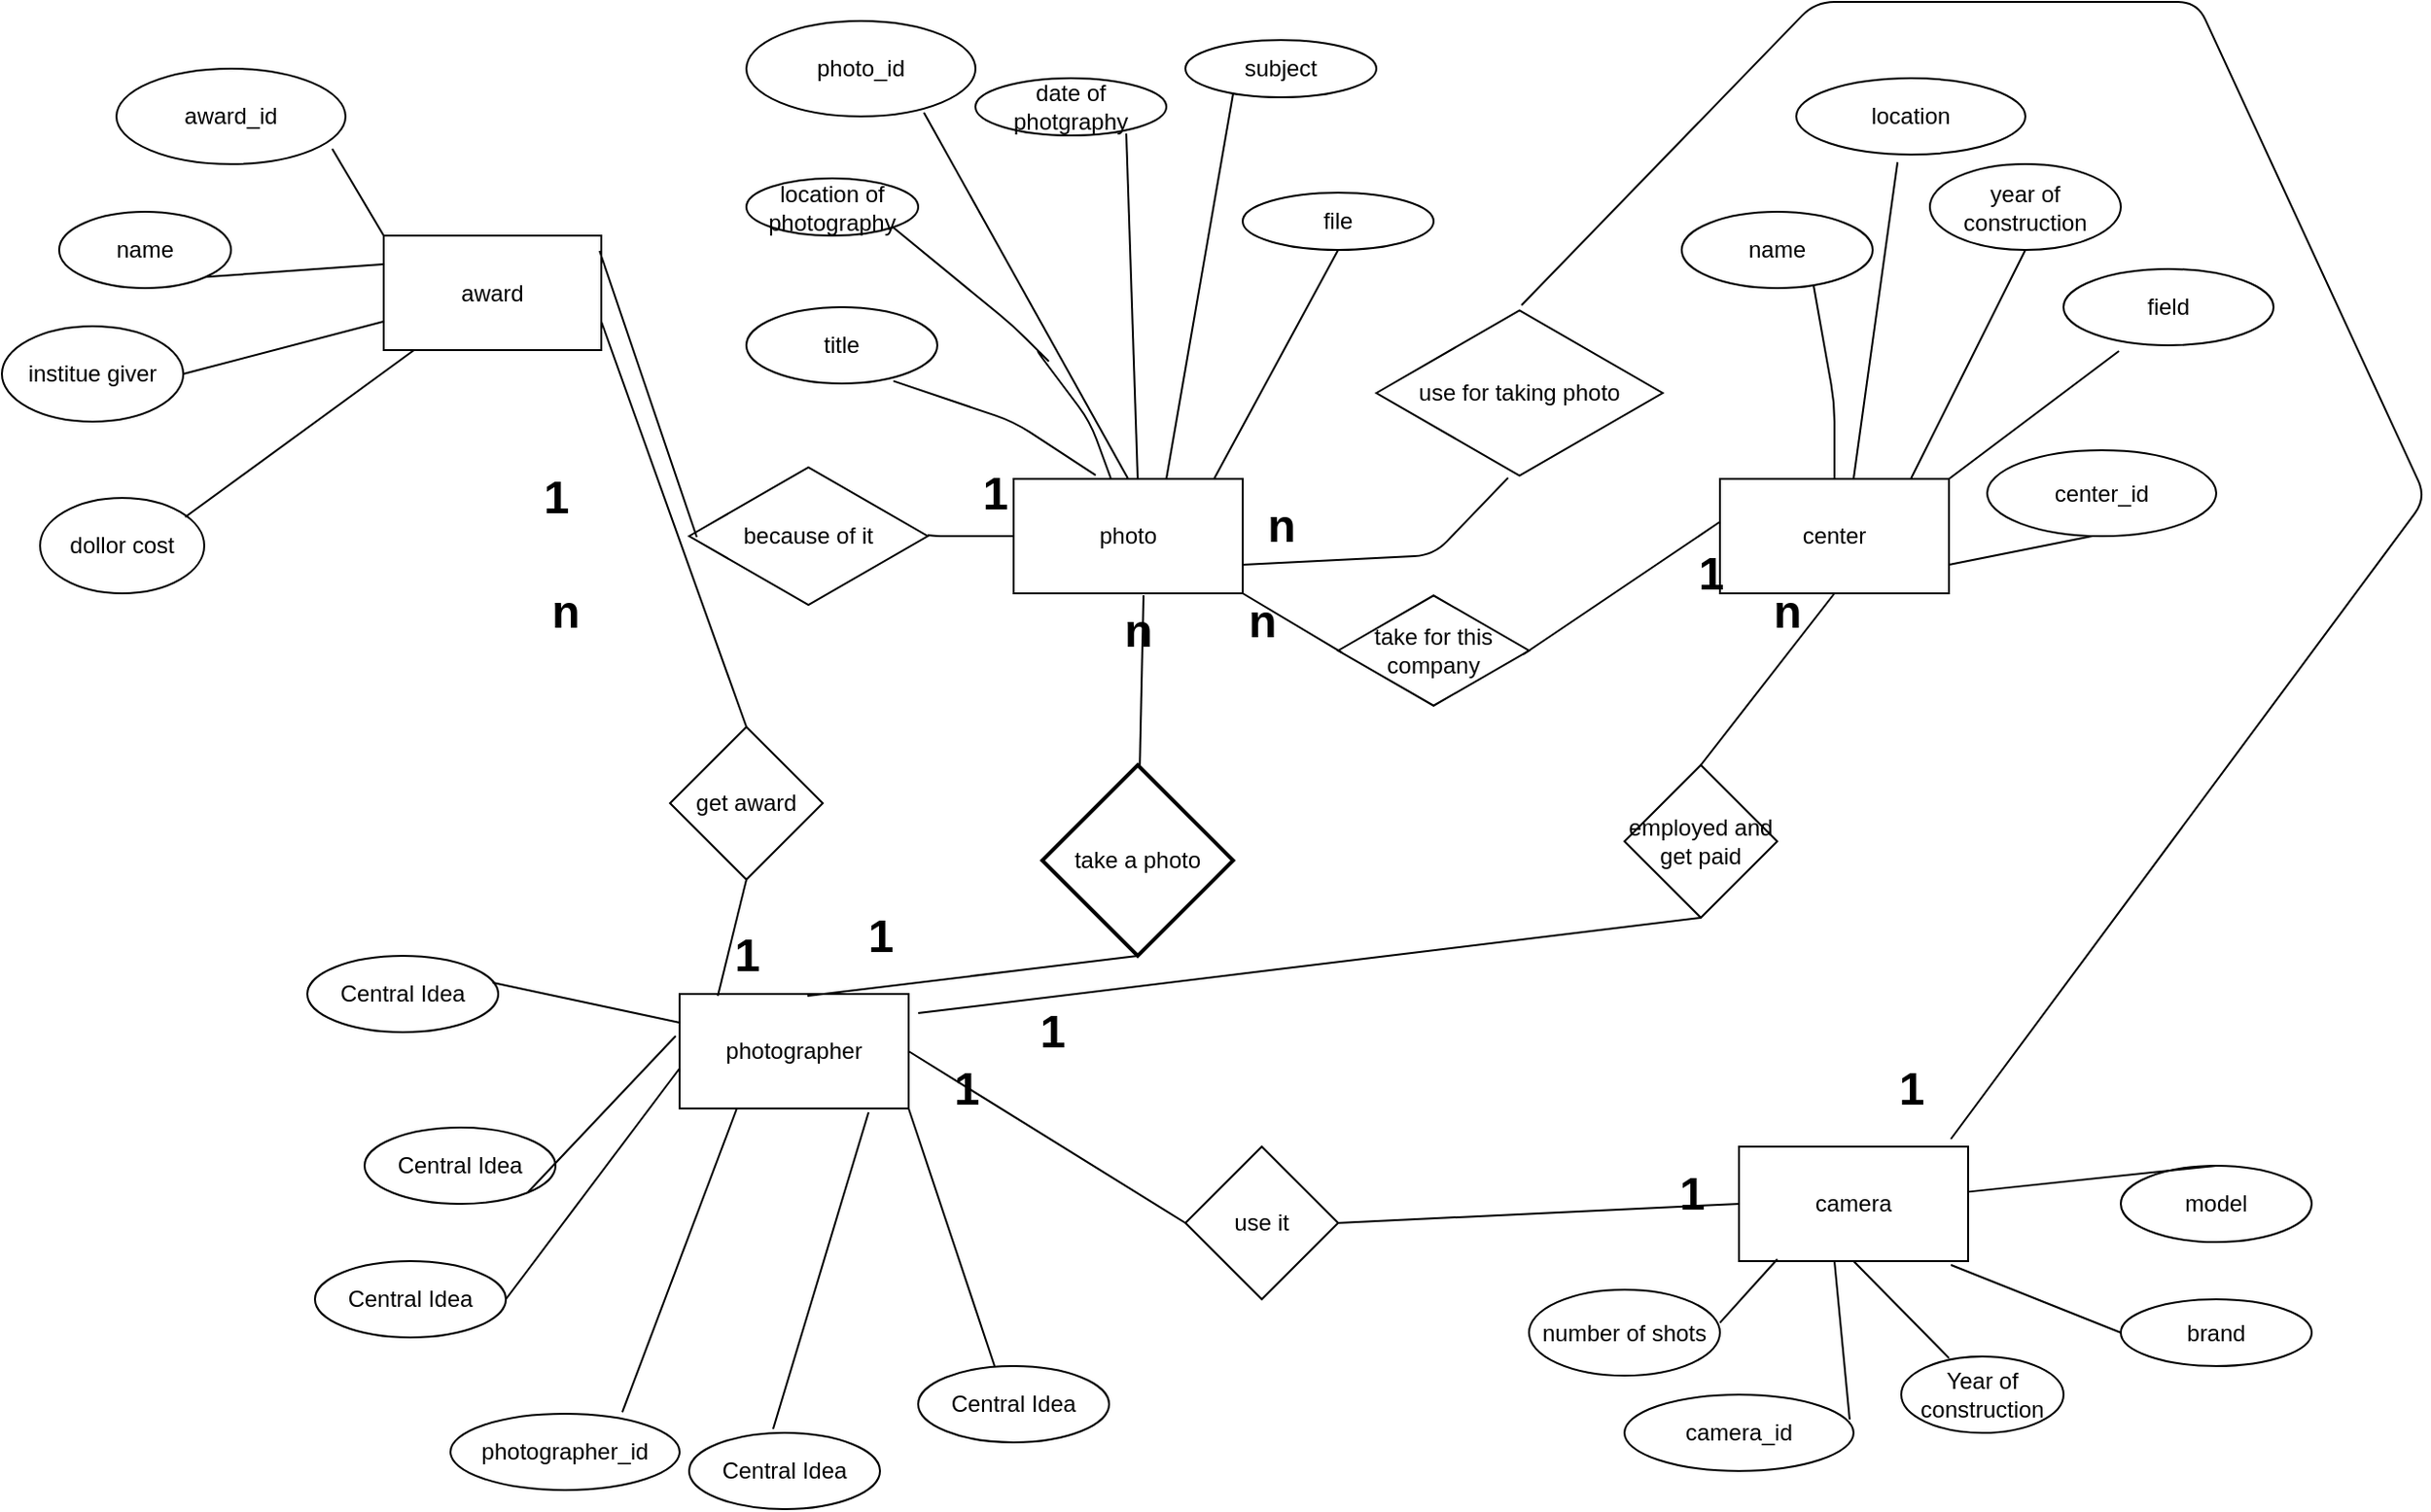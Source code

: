 <mxfile version="13.10.4" type="github">
  <diagram id="prtHgNgQTEPvFCAcTncT" name="Page-1">
    <mxGraphModel dx="1796" dy="1829" grid="1" gridSize="10" guides="1" tooltips="1" connect="1" arrows="1" fold="1" page="1" pageScale="1" pageWidth="827" pageHeight="1169" math="0" shadow="0">
      <root>
        <mxCell id="0" />
        <mxCell id="1" parent="0" />
        <UserObject label="center" treeRoot="1" id="LhutcsCB3fD8boP9DrE9-7">
          <mxCell style="whiteSpace=wrap;html=1;align=center;treeFolding=1;treeMoving=1;newEdgeStyle={&quot;edgeStyle&quot;:&quot;elbowEdgeStyle&quot;,&quot;startArrow&quot;:&quot;none&quot;,&quot;endArrow&quot;:&quot;none&quot;};" parent="1" vertex="1">
            <mxGeometry x="1030" y="120" width="120" height="60" as="geometry" />
          </mxCell>
        </UserObject>
        <UserObject label="camera" treeRoot="1" id="LhutcsCB3fD8boP9DrE9-8">
          <mxCell style="whiteSpace=wrap;html=1;align=center;treeFolding=1;treeMoving=1;newEdgeStyle={&quot;edgeStyle&quot;:&quot;elbowEdgeStyle&quot;,&quot;startArrow&quot;:&quot;none&quot;,&quot;endArrow&quot;:&quot;none&quot;};" parent="1" vertex="1">
            <mxGeometry x="1040" y="470" width="120" height="60" as="geometry" />
          </mxCell>
        </UserObject>
        <UserObject label="photographer" treeRoot="1" id="LhutcsCB3fD8boP9DrE9-9">
          <mxCell style="whiteSpace=wrap;html=1;align=center;treeFolding=1;treeMoving=1;newEdgeStyle={&quot;edgeStyle&quot;:&quot;elbowEdgeStyle&quot;,&quot;startArrow&quot;:&quot;none&quot;,&quot;endArrow&quot;:&quot;none&quot;};" parent="1" vertex="1">
            <mxGeometry x="485" y="390" width="120" height="60" as="geometry" />
          </mxCell>
        </UserObject>
        <UserObject label="photo" treeRoot="1" id="LhutcsCB3fD8boP9DrE9-10">
          <mxCell style="whiteSpace=wrap;html=1;align=center;treeFolding=1;treeMoving=1;newEdgeStyle={&quot;edgeStyle&quot;:&quot;elbowEdgeStyle&quot;,&quot;startArrow&quot;:&quot;none&quot;,&quot;endArrow&quot;:&quot;none&quot;};" parent="1" vertex="1">
            <mxGeometry x="660" y="120" width="120" height="60" as="geometry" />
          </mxCell>
        </UserObject>
        <UserObject label="award" treeRoot="1" id="LhutcsCB3fD8boP9DrE9-11">
          <mxCell style="whiteSpace=wrap;html=1;align=center;treeFolding=1;treeMoving=1;newEdgeStyle={&quot;edgeStyle&quot;:&quot;elbowEdgeStyle&quot;,&quot;startArrow&quot;:&quot;none&quot;,&quot;endArrow&quot;:&quot;none&quot;};" parent="1" vertex="1">
            <mxGeometry x="330" y="-7.5" width="114" height="60" as="geometry" />
          </mxCell>
        </UserObject>
        <mxCell id="LhutcsCB3fD8boP9DrE9-12" value="Central Idea" style="ellipse;whiteSpace=wrap;html=1;align=center;newEdgeStyle={&quot;edgeStyle&quot;:&quot;entityRelationEdgeStyle&quot;,&quot;startArrow&quot;:&quot;none&quot;,&quot;endArrow&quot;:&quot;none&quot;,&quot;segment&quot;:10,&quot;curved&quot;:1};treeFolding=1;treeMoving=1;" parent="1" vertex="1">
          <mxGeometry x="320" y="460" width="100" height="40" as="geometry" />
        </mxCell>
        <mxCell id="LhutcsCB3fD8boP9DrE9-13" value="Central Idea" style="ellipse;whiteSpace=wrap;html=1;align=center;newEdgeStyle={&quot;edgeStyle&quot;:&quot;entityRelationEdgeStyle&quot;,&quot;startArrow&quot;:&quot;none&quot;,&quot;endArrow&quot;:&quot;none&quot;,&quot;segment&quot;:10,&quot;curved&quot;:1};treeFolding=1;treeMoving=1;" parent="1" vertex="1">
          <mxGeometry x="610" y="585" width="100" height="40" as="geometry" />
        </mxCell>
        <mxCell id="LhutcsCB3fD8boP9DrE9-14" value="Central Idea" style="ellipse;whiteSpace=wrap;html=1;align=center;newEdgeStyle={&quot;edgeStyle&quot;:&quot;entityRelationEdgeStyle&quot;,&quot;startArrow&quot;:&quot;none&quot;,&quot;endArrow&quot;:&quot;none&quot;,&quot;segment&quot;:10,&quot;curved&quot;:1};treeFolding=1;treeMoving=1;" parent="1" vertex="1">
          <mxGeometry x="490" y="620" width="100" height="40" as="geometry" />
        </mxCell>
        <mxCell id="LhutcsCB3fD8boP9DrE9-15" value="Central Idea" style="ellipse;whiteSpace=wrap;html=1;align=center;newEdgeStyle={&quot;edgeStyle&quot;:&quot;entityRelationEdgeStyle&quot;,&quot;startArrow&quot;:&quot;none&quot;,&quot;endArrow&quot;:&quot;none&quot;,&quot;segment&quot;:10,&quot;curved&quot;:1};treeFolding=1;treeMoving=1;" parent="1" vertex="1">
          <mxGeometry x="290" y="370" width="100" height="40" as="geometry" />
        </mxCell>
        <mxCell id="LhutcsCB3fD8boP9DrE9-16" value="Central Idea" style="ellipse;whiteSpace=wrap;html=1;align=center;newEdgeStyle={&quot;edgeStyle&quot;:&quot;entityRelationEdgeStyle&quot;,&quot;startArrow&quot;:&quot;none&quot;,&quot;endArrow&quot;:&quot;none&quot;,&quot;segment&quot;:10,&quot;curved&quot;:1};treeFolding=1;treeMoving=1;" parent="1" vertex="1">
          <mxGeometry x="294" y="530" width="100" height="40" as="geometry" />
        </mxCell>
        <mxCell id="LhutcsCB3fD8boP9DrE9-18" value="take a photo" style="strokeWidth=2;html=1;shape=mxgraph.flowchart.decision;whiteSpace=wrap;" parent="1" vertex="1">
          <mxGeometry x="675" y="270" width="100" height="100" as="geometry" />
        </mxCell>
        <mxCell id="LhutcsCB3fD8boP9DrE9-19" value="" style="endArrow=none;html=1;exitX=0.558;exitY=0.017;exitDx=0;exitDy=0;exitPerimeter=0;entryX=0.5;entryY=1;entryDx=0;entryDy=0;entryPerimeter=0;" parent="1" source="LhutcsCB3fD8boP9DrE9-9" target="LhutcsCB3fD8boP9DrE9-18" edge="1">
          <mxGeometry width="50" height="50" relative="1" as="geometry">
            <mxPoint x="660" y="380" as="sourcePoint" />
            <mxPoint x="640" y="330" as="targetPoint" />
          </mxGeometry>
        </mxCell>
        <mxCell id="LhutcsCB3fD8boP9DrE9-20" value="" style="endArrow=none;html=1;entryX=0.567;entryY=1.017;entryDx=0;entryDy=0;entryPerimeter=0;" parent="1" source="LhutcsCB3fD8boP9DrE9-18" target="LhutcsCB3fD8boP9DrE9-10" edge="1">
          <mxGeometry width="50" height="50" relative="1" as="geometry">
            <mxPoint x="650" y="340" as="sourcePoint" />
            <mxPoint x="700" y="290" as="targetPoint" />
          </mxGeometry>
        </mxCell>
        <mxCell id="LhutcsCB3fD8boP9DrE9-21" value="n" style="text;strokeColor=none;fillColor=none;html=1;fontSize=24;fontStyle=1;verticalAlign=middle;align=center;" parent="1" vertex="1">
          <mxGeometry x="700" y="190" width="50" height="20" as="geometry" />
        </mxCell>
        <mxCell id="LhutcsCB3fD8boP9DrE9-22" value="1" style="text;strokeColor=none;fillColor=none;html=1;fontSize=24;fontStyle=1;verticalAlign=middle;align=center;" parent="1" vertex="1">
          <mxGeometry x="640" y="400" width="80" height="20" as="geometry" />
        </mxCell>
        <mxCell id="LhutcsCB3fD8boP9DrE9-23" value="use it" style="rhombus;whiteSpace=wrap;html=1;" parent="1" vertex="1">
          <mxGeometry x="750" y="470" width="80" height="80" as="geometry" />
        </mxCell>
        <mxCell id="LhutcsCB3fD8boP9DrE9-24" value="get award" style="rhombus;whiteSpace=wrap;html=1;" parent="1" vertex="1">
          <mxGeometry x="480" y="250" width="80" height="80" as="geometry" />
        </mxCell>
        <mxCell id="LhutcsCB3fD8boP9DrE9-25" value="employed and get paid" style="rhombus;whiteSpace=wrap;html=1;" parent="1" vertex="1">
          <mxGeometry x="980" y="270" width="80" height="80" as="geometry" />
        </mxCell>
        <mxCell id="LhutcsCB3fD8boP9DrE9-27" value="" style="endArrow=none;html=1;entryX=0;entryY=0.5;entryDx=0;entryDy=0;exitX=1;exitY=0.5;exitDx=0;exitDy=0;" parent="1" source="LhutcsCB3fD8boP9DrE9-23" target="LhutcsCB3fD8boP9DrE9-8" edge="1">
          <mxGeometry width="50" height="50" relative="1" as="geometry">
            <mxPoint x="650" y="430" as="sourcePoint" />
            <mxPoint x="700" y="380" as="targetPoint" />
            <Array as="points" />
          </mxGeometry>
        </mxCell>
        <mxCell id="LhutcsCB3fD8boP9DrE9-28" value="" style="endArrow=none;html=1;exitX=1;exitY=0.5;exitDx=0;exitDy=0;entryX=0;entryY=0.5;entryDx=0;entryDy=0;" parent="1" source="LhutcsCB3fD8boP9DrE9-9" target="LhutcsCB3fD8boP9DrE9-23" edge="1">
          <mxGeometry width="50" height="50" relative="1" as="geometry">
            <mxPoint x="650" y="430" as="sourcePoint" />
            <mxPoint x="700" y="380" as="targetPoint" />
          </mxGeometry>
        </mxCell>
        <mxCell id="LhutcsCB3fD8boP9DrE9-29" value="1" style="text;strokeColor=none;fillColor=none;html=1;fontSize=24;fontStyle=1;verticalAlign=middle;align=center;" parent="1" vertex="1">
          <mxGeometry x="1000" y="480" width="30" height="30" as="geometry" />
        </mxCell>
        <mxCell id="LhutcsCB3fD8boP9DrE9-30" value="1" style="text;strokeColor=none;fillColor=none;html=1;fontSize=24;fontStyle=1;verticalAlign=middle;align=center;" parent="1" vertex="1">
          <mxGeometry x="550" y="340" width="80" height="40" as="geometry" />
        </mxCell>
        <mxCell id="LhutcsCB3fD8boP9DrE9-31" value="" style="endArrow=none;html=1;entryX=0.5;entryY=1;entryDx=0;entryDy=0;" parent="1" target="LhutcsCB3fD8boP9DrE9-25" edge="1">
          <mxGeometry width="50" height="50" relative="1" as="geometry">
            <mxPoint x="610" y="400" as="sourcePoint" />
            <mxPoint x="840" y="350" as="targetPoint" />
          </mxGeometry>
        </mxCell>
        <mxCell id="LhutcsCB3fD8boP9DrE9-32" value="" style="endArrow=none;html=1;entryX=0.5;entryY=1;entryDx=0;entryDy=0;exitX=0.5;exitY=0;exitDx=0;exitDy=0;" parent="1" source="LhutcsCB3fD8boP9DrE9-25" target="LhutcsCB3fD8boP9DrE9-7" edge="1">
          <mxGeometry width="50" height="50" relative="1" as="geometry">
            <mxPoint x="650" y="400" as="sourcePoint" />
            <mxPoint x="700" y="350" as="targetPoint" />
            <Array as="points" />
          </mxGeometry>
        </mxCell>
        <mxCell id="LhutcsCB3fD8boP9DrE9-35" value="n" style="text;strokeColor=none;fillColor=none;html=1;fontSize=24;fontStyle=1;verticalAlign=middle;align=center;" parent="1" vertex="1">
          <mxGeometry x="1030" y="180" width="70" height="20" as="geometry" />
        </mxCell>
        <mxCell id="LhutcsCB3fD8boP9DrE9-36" value="1" style="text;strokeColor=none;fillColor=none;html=1;fontSize=24;fontStyle=1;verticalAlign=middle;align=center;" parent="1" vertex="1">
          <mxGeometry x="600" y="430" width="70" height="20" as="geometry" />
        </mxCell>
        <mxCell id="LhutcsCB3fD8boP9DrE9-39" value="" style="endArrow=none;html=1;exitX=0.5;exitY=0;exitDx=0;exitDy=0;entryX=1;entryY=0.75;entryDx=0;entryDy=0;" parent="1" source="LhutcsCB3fD8boP9DrE9-24" target="LhutcsCB3fD8boP9DrE9-11" edge="1">
          <mxGeometry width="50" height="50" relative="1" as="geometry">
            <mxPoint x="650" y="370" as="sourcePoint" />
            <mxPoint x="700" y="320" as="targetPoint" />
            <Array as="points" />
          </mxGeometry>
        </mxCell>
        <mxCell id="LhutcsCB3fD8boP9DrE9-40" value="" style="endArrow=none;html=1;exitX=0.167;exitY=0.017;exitDx=0;exitDy=0;exitPerimeter=0;entryX=0.5;entryY=1;entryDx=0;entryDy=0;" parent="1" source="LhutcsCB3fD8boP9DrE9-9" target="LhutcsCB3fD8boP9DrE9-24" edge="1">
          <mxGeometry width="50" height="50" relative="1" as="geometry">
            <mxPoint x="650" y="370" as="sourcePoint" />
            <mxPoint x="700" y="320" as="targetPoint" />
          </mxGeometry>
        </mxCell>
        <mxCell id="LhutcsCB3fD8boP9DrE9-41" value="n" style="text;strokeColor=none;fillColor=none;html=1;fontSize=24;fontStyle=1;verticalAlign=middle;align=center;" parent="1" vertex="1">
          <mxGeometry x="390" y="170" width="70" height="40" as="geometry" />
        </mxCell>
        <mxCell id="LhutcsCB3fD8boP9DrE9-42" value="1" style="text;strokeColor=none;fillColor=none;html=1;fontSize=24;fontStyle=1;verticalAlign=middle;align=center;" parent="1" vertex="1">
          <mxGeometry x="500" y="350" width="40" height="40" as="geometry" />
        </mxCell>
        <mxCell id="LhutcsCB3fD8boP9DrE9-43" value="" style="endArrow=none;html=1;exitX=0;exitY=0.5;exitDx=0;exitDy=0;entryX=1;entryY=0.493;entryDx=0;entryDy=0;entryPerimeter=0;" parent="1" source="LhutcsCB3fD8boP9DrE9-10" target="LhutcsCB3fD8boP9DrE9-44" edge="1">
          <mxGeometry width="50" height="50" relative="1" as="geometry">
            <mxPoint x="650" y="370" as="sourcePoint" />
            <mxPoint x="700" y="320" as="targetPoint" />
            <Array as="points">
              <mxPoint x="620" y="150" />
            </Array>
          </mxGeometry>
        </mxCell>
        <mxCell id="LhutcsCB3fD8boP9DrE9-44" value="because of it" style="html=1;whiteSpace=wrap;aspect=fixed;shape=isoRectangle;" parent="1" vertex="1">
          <mxGeometry x="490" y="112.5" width="125" height="75" as="geometry" />
        </mxCell>
        <mxCell id="LhutcsCB3fD8boP9DrE9-47" value="" style="endArrow=none;html=1;entryX=0.032;entryY=0.507;entryDx=0;entryDy=0;entryPerimeter=0;exitX=0.992;exitY=0.133;exitDx=0;exitDy=0;exitPerimeter=0;" parent="1" source="LhutcsCB3fD8boP9DrE9-11" target="LhutcsCB3fD8boP9DrE9-44" edge="1">
          <mxGeometry width="50" height="50" relative="1" as="geometry">
            <mxPoint x="410" y="143" as="sourcePoint" />
            <mxPoint x="480" y="117.5" as="targetPoint" />
          </mxGeometry>
        </mxCell>
        <mxCell id="LhutcsCB3fD8boP9DrE9-48" value="1" style="text;strokeColor=none;fillColor=none;html=1;fontSize=24;fontStyle=1;verticalAlign=middle;align=center;" parent="1" vertex="1">
          <mxGeometry x="630" y="112.5" width="40" height="30" as="geometry" />
        </mxCell>
        <mxCell id="LhutcsCB3fD8boP9DrE9-49" value="1" style="text;strokeColor=none;fillColor=none;html=1;fontSize=24;fontStyle=1;verticalAlign=middle;align=center;" parent="1" vertex="1">
          <mxGeometry x="380" y="120" width="80" height="20" as="geometry" />
        </mxCell>
        <mxCell id="LhutcsCB3fD8boP9DrE9-50" value="" style="endArrow=none;html=1;entryX=0.46;entryY=0.994;entryDx=0;entryDy=0;entryPerimeter=0;exitX=1;exitY=0.75;exitDx=0;exitDy=0;" parent="1" source="LhutcsCB3fD8boP9DrE9-10" target="LhutcsCB3fD8boP9DrE9-54" edge="1">
          <mxGeometry width="50" height="50" relative="1" as="geometry">
            <mxPoint x="900" y="158" as="sourcePoint" />
            <mxPoint x="780" y="158" as="targetPoint" />
            <Array as="points">
              <mxPoint x="880" y="160" />
            </Array>
          </mxGeometry>
        </mxCell>
        <mxCell id="LhutcsCB3fD8boP9DrE9-51" value="" style="endArrow=none;html=1;entryX=0.507;entryY=-0.011;entryDx=0;entryDy=0;entryPerimeter=0;" parent="1" target="LhutcsCB3fD8boP9DrE9-54" edge="1">
          <mxGeometry width="50" height="50" relative="1" as="geometry">
            <mxPoint x="1151" y="466" as="sourcePoint" />
            <mxPoint x="1200" y="360" as="targetPoint" />
            <Array as="points">
              <mxPoint x="1400" y="130" />
              <mxPoint x="1280" y="-130" />
              <mxPoint x="1080" y="-130" />
            </Array>
          </mxGeometry>
        </mxCell>
        <mxCell id="LhutcsCB3fD8boP9DrE9-54" value="use for taking photo" style="html=1;whiteSpace=wrap;aspect=fixed;shape=isoRectangle;" parent="1" vertex="1">
          <mxGeometry x="850" y="30" width="150" height="90" as="geometry" />
        </mxCell>
        <mxCell id="LhutcsCB3fD8boP9DrE9-55" value="1" style="text;strokeColor=none;fillColor=none;html=1;fontSize=24;fontStyle=1;verticalAlign=middle;align=center;" parent="1" vertex="1">
          <mxGeometry x="1100" y="430" width="60" height="20" as="geometry" />
        </mxCell>
        <mxCell id="LhutcsCB3fD8boP9DrE9-56" value="n" style="text;strokeColor=none;fillColor=none;html=1;fontSize=24;fontStyle=1;verticalAlign=middle;align=center;" parent="1" vertex="1">
          <mxGeometry x="770" y="130" width="60" height="30" as="geometry" />
        </mxCell>
        <mxCell id="LhutcsCB3fD8boP9DrE9-57" value="take for this company" style="html=1;whiteSpace=wrap;aspect=fixed;shape=isoRectangle;" parent="1" vertex="1">
          <mxGeometry x="830" y="180" width="100" height="60" as="geometry" />
        </mxCell>
        <mxCell id="LhutcsCB3fD8boP9DrE9-58" value="" style="endArrow=none;html=1;entryX=0.02;entryY=0.517;entryDx=0;entryDy=0;entryPerimeter=0;exitX=1;exitY=1;exitDx=0;exitDy=0;" parent="1" source="LhutcsCB3fD8boP9DrE9-10" target="LhutcsCB3fD8boP9DrE9-57" edge="1">
          <mxGeometry width="50" height="50" relative="1" as="geometry">
            <mxPoint x="650" y="350" as="sourcePoint" />
            <mxPoint x="700" y="300" as="targetPoint" />
            <Array as="points" />
          </mxGeometry>
        </mxCell>
        <mxCell id="LhutcsCB3fD8boP9DrE9-59" value="" style="endArrow=none;html=1;exitX=0.97;exitY=0.533;exitDx=0;exitDy=0;exitPerimeter=0;" parent="1" source="LhutcsCB3fD8boP9DrE9-57" edge="1">
          <mxGeometry width="50" height="50" relative="1" as="geometry">
            <mxPoint x="980" y="192.5" as="sourcePoint" />
            <mxPoint x="1030" y="142.5" as="targetPoint" />
          </mxGeometry>
        </mxCell>
        <mxCell id="LhutcsCB3fD8boP9DrE9-60" value="n" style="text;strokeColor=none;fillColor=none;html=1;fontSize=24;fontStyle=1;verticalAlign=middle;align=center;" parent="1" vertex="1">
          <mxGeometry x="750" y="180" width="80" height="30" as="geometry" />
        </mxCell>
        <mxCell id="LhutcsCB3fD8boP9DrE9-61" value="1" style="text;strokeColor=none;fillColor=none;html=1;fontSize=24;fontStyle=1;verticalAlign=middle;align=center;" parent="1" vertex="1">
          <mxGeometry x="990" y="150" width="70" height="40" as="geometry" />
        </mxCell>
        <mxCell id="LhutcsCB3fD8boP9DrE9-62" value="" style="endArrow=none;html=1;entryX=1;entryY=1;entryDx=0;entryDy=0;" parent="1" target="LhutcsCB3fD8boP9DrE9-9" edge="1">
          <mxGeometry width="50" height="50" relative="1" as="geometry">
            <mxPoint x="650" y="585" as="sourcePoint" />
            <mxPoint x="700" y="535" as="targetPoint" />
          </mxGeometry>
        </mxCell>
        <mxCell id="LhutcsCB3fD8boP9DrE9-63" value="" style="endArrow=none;html=1;entryX=0.825;entryY=1.033;entryDx=0;entryDy=0;entryPerimeter=0;exitX=0.44;exitY=-0.05;exitDx=0;exitDy=0;exitPerimeter=0;" parent="1" source="LhutcsCB3fD8boP9DrE9-14" target="LhutcsCB3fD8boP9DrE9-9" edge="1">
          <mxGeometry width="50" height="50" relative="1" as="geometry">
            <mxPoint x="520" y="600" as="sourcePoint" />
            <mxPoint x="570" y="550" as="targetPoint" />
          </mxGeometry>
        </mxCell>
        <mxCell id="LhutcsCB3fD8boP9DrE9-64" value="" style="endArrow=none;html=1;exitX=0.97;exitY=0.35;exitDx=0;exitDy=0;exitPerimeter=0;entryX=0;entryY=0.25;entryDx=0;entryDy=0;" parent="1" source="LhutcsCB3fD8boP9DrE9-15" edge="1" target="LhutcsCB3fD8boP9DrE9-9">
          <mxGeometry width="50" height="50" relative="1" as="geometry">
            <mxPoint x="480" y="590" as="sourcePoint" />
            <mxPoint x="530" y="540" as="targetPoint" />
          </mxGeometry>
        </mxCell>
        <mxCell id="LhutcsCB3fD8boP9DrE9-65" value="" style="endArrow=none;html=1;entryX=0;entryY=0.65;entryDx=0;entryDy=0;entryPerimeter=0;exitX=1;exitY=0.5;exitDx=0;exitDy=0;" parent="1" source="LhutcsCB3fD8boP9DrE9-16" target="LhutcsCB3fD8boP9DrE9-9" edge="1">
          <mxGeometry width="50" height="50" relative="1" as="geometry">
            <mxPoint x="414" y="570" as="sourcePoint" />
            <mxPoint x="464" y="520" as="targetPoint" />
          </mxGeometry>
        </mxCell>
        <mxCell id="LhutcsCB3fD8boP9DrE9-66" value="" style="endArrow=none;html=1;entryX=-0.017;entryY=0.367;entryDx=0;entryDy=0;entryPerimeter=0;exitX=1;exitY=1;exitDx=0;exitDy=0;" parent="1" source="LhutcsCB3fD8boP9DrE9-12" target="LhutcsCB3fD8boP9DrE9-9" edge="1">
          <mxGeometry width="50" height="50" relative="1" as="geometry">
            <mxPoint x="410" y="520" as="sourcePoint" />
            <mxPoint x="460" y="470" as="targetPoint" />
          </mxGeometry>
        </mxCell>
        <mxCell id="LhutcsCB3fD8boP9DrE9-73" value="file" style="ellipse;whiteSpace=wrap;html=1;" parent="1" vertex="1">
          <mxGeometry x="780" y="-30" width="100" height="30" as="geometry" />
        </mxCell>
        <mxCell id="LhutcsCB3fD8boP9DrE9-74" value="location of photography" style="ellipse;whiteSpace=wrap;html=1;" parent="1" vertex="1">
          <mxGeometry x="520" y="-37.5" width="90" height="30" as="geometry" />
        </mxCell>
        <mxCell id="LhutcsCB3fD8boP9DrE9-75" value="date of photgraphy" style="ellipse;whiteSpace=wrap;html=1;" parent="1" vertex="1">
          <mxGeometry x="640" y="-90" width="100" height="30" as="geometry" />
        </mxCell>
        <mxCell id="LhutcsCB3fD8boP9DrE9-76" value="model" style="ellipse;whiteSpace=wrap;html=1;" parent="1" vertex="1">
          <mxGeometry x="1240" y="480" width="100" height="40" as="geometry" />
        </mxCell>
        <mxCell id="LhutcsCB3fD8boP9DrE9-77" value="number of shots" style="ellipse;whiteSpace=wrap;html=1;" parent="1" vertex="1">
          <mxGeometry x="930" y="545" width="100" height="45" as="geometry" />
        </mxCell>
        <mxCell id="LhutcsCB3fD8boP9DrE9-78" value="Year of construction" style="ellipse;whiteSpace=wrap;html=1;" parent="1" vertex="1">
          <mxGeometry x="1125" y="580" width="85" height="40" as="geometry" />
        </mxCell>
        <mxCell id="LhutcsCB3fD8boP9DrE9-79" value="brand" style="ellipse;whiteSpace=wrap;html=1;" parent="1" vertex="1">
          <mxGeometry x="1240" y="550" width="100" height="35" as="geometry" />
        </mxCell>
        <mxCell id="LhutcsCB3fD8boP9DrE9-80" value="dollor cost" style="ellipse;whiteSpace=wrap;html=1;" parent="1" vertex="1">
          <mxGeometry x="150" y="130" width="86" height="50" as="geometry" />
        </mxCell>
        <mxCell id="LhutcsCB3fD8boP9DrE9-81" value="institue giver" style="ellipse;whiteSpace=wrap;html=1;" parent="1" vertex="1">
          <mxGeometry x="130" y="40" width="95" height="50" as="geometry" />
        </mxCell>
        <mxCell id="LhutcsCB3fD8boP9DrE9-82" value="name" style="ellipse;whiteSpace=wrap;html=1;" parent="1" vertex="1">
          <mxGeometry x="160" y="-20" width="90" height="40" as="geometry" />
        </mxCell>
        <mxCell id="LhutcsCB3fD8boP9DrE9-83" value="title" style="ellipse;whiteSpace=wrap;html=1;" parent="1" vertex="1">
          <mxGeometry x="520" y="30" width="100" height="40" as="geometry" />
        </mxCell>
        <mxCell id="LhutcsCB3fD8boP9DrE9-84" value="subject" style="ellipse;whiteSpace=wrap;html=1;" parent="1" vertex="1">
          <mxGeometry x="750" y="-110" width="100" height="30" as="geometry" />
        </mxCell>
        <mxCell id="LhutcsCB3fD8boP9DrE9-85" value="field" style="ellipse;whiteSpace=wrap;html=1;" parent="1" vertex="1">
          <mxGeometry x="1210" y="10" width="110" height="40" as="geometry" />
        </mxCell>
        <mxCell id="LhutcsCB3fD8boP9DrE9-86" value="year of construction" style="ellipse;whiteSpace=wrap;html=1;" parent="1" vertex="1">
          <mxGeometry x="1140" y="-45" width="100" height="45" as="geometry" />
        </mxCell>
        <mxCell id="LhutcsCB3fD8boP9DrE9-87" value="name" style="ellipse;whiteSpace=wrap;html=1;" parent="1" vertex="1">
          <mxGeometry x="1010" y="-20" width="100" height="40" as="geometry" />
        </mxCell>
        <mxCell id="LhutcsCB3fD8boP9DrE9-88" value="location" style="ellipse;whiteSpace=wrap;html=1;" parent="1" vertex="1">
          <mxGeometry x="1070" y="-90" width="120" height="40" as="geometry" />
        </mxCell>
        <mxCell id="LhutcsCB3fD8boP9DrE9-89" value="" style="endArrow=none;html=1;entryX=0.25;entryY=0.933;entryDx=0;entryDy=0;entryPerimeter=0;" parent="1" target="LhutcsCB3fD8boP9DrE9-84" edge="1">
          <mxGeometry width="50" height="50" relative="1" as="geometry">
            <mxPoint x="740" y="120" as="sourcePoint" />
            <mxPoint x="790" y="70" as="targetPoint" />
          </mxGeometry>
        </mxCell>
        <mxCell id="LhutcsCB3fD8boP9DrE9-90" value="" style="endArrow=none;html=1;entryX=0.5;entryY=1;entryDx=0;entryDy=0;" parent="1" target="LhutcsCB3fD8boP9DrE9-86" edge="1">
          <mxGeometry width="50" height="50" relative="1" as="geometry">
            <mxPoint x="1130" y="120" as="sourcePoint" />
            <mxPoint x="1180" y="70" as="targetPoint" />
          </mxGeometry>
        </mxCell>
        <mxCell id="LhutcsCB3fD8boP9DrE9-91" value="" style="endArrow=none;html=1;entryX=0.442;entryY=1.1;entryDx=0;entryDy=0;entryPerimeter=0;" parent="1" target="LhutcsCB3fD8boP9DrE9-88" edge="1">
          <mxGeometry width="50" height="50" relative="1" as="geometry">
            <mxPoint x="1100" y="120" as="sourcePoint" />
            <mxPoint x="1150" y="70" as="targetPoint" />
          </mxGeometry>
        </mxCell>
        <mxCell id="LhutcsCB3fD8boP9DrE9-92" value="" style="endArrow=none;html=1;entryX=0.264;entryY=1.075;entryDx=0;entryDy=0;entryPerimeter=0;" parent="1" target="LhutcsCB3fD8boP9DrE9-85" edge="1">
          <mxGeometry width="50" height="50" relative="1" as="geometry">
            <mxPoint x="1150" y="120" as="sourcePoint" />
            <mxPoint x="1200" y="70" as="targetPoint" />
          </mxGeometry>
        </mxCell>
        <mxCell id="LhutcsCB3fD8boP9DrE9-93" value="" style="endArrow=none;html=1;entryX=0.69;entryY=0.96;entryDx=0;entryDy=0;entryPerimeter=0;exitX=0.5;exitY=0;exitDx=0;exitDy=0;" parent="1" source="LhutcsCB3fD8boP9DrE9-7" target="LhutcsCB3fD8boP9DrE9-87" edge="1">
          <mxGeometry width="50" height="50" relative="1" as="geometry">
            <mxPoint x="910" y="30" as="sourcePoint" />
            <mxPoint x="960" y="-20" as="targetPoint" />
            <Array as="points">
              <mxPoint x="1090" y="80" />
            </Array>
          </mxGeometry>
        </mxCell>
        <mxCell id="LhutcsCB3fD8boP9DrE9-94" value="" style="endArrow=none;html=1;entryX=0.5;entryY=1;entryDx=0;entryDy=0;" parent="1" target="LhutcsCB3fD8boP9DrE9-73" edge="1">
          <mxGeometry width="50" height="50" relative="1" as="geometry">
            <mxPoint x="765" y="120" as="sourcePoint" />
            <mxPoint x="815" y="70" as="targetPoint" />
          </mxGeometry>
        </mxCell>
        <mxCell id="LhutcsCB3fD8boP9DrE9-95" value="" style="endArrow=none;html=1;entryX=0.79;entryY=0.967;entryDx=0;entryDy=0;entryPerimeter=0;" parent="1" target="LhutcsCB3fD8boP9DrE9-75" edge="1">
          <mxGeometry width="50" height="50" relative="1" as="geometry">
            <mxPoint x="725" y="120" as="sourcePoint" />
            <mxPoint x="775" y="70" as="targetPoint" />
          </mxGeometry>
        </mxCell>
        <mxCell id="LhutcsCB3fD8boP9DrE9-96" value="" style="endArrow=none;html=1;exitX=0.425;exitY=0;exitDx=0;exitDy=0;exitPerimeter=0;entryX=1;entryY=1;entryDx=0;entryDy=0;" parent="1" source="LhutcsCB3fD8boP9DrE9-10" target="LhutcsCB3fD8boP9DrE9-74" edge="1">
          <mxGeometry width="50" height="50" relative="1" as="geometry">
            <mxPoint x="690" y="60" as="sourcePoint" />
            <mxPoint x="740" y="10" as="targetPoint" />
            <Array as="points">
              <mxPoint x="700" y="90" />
              <mxPoint x="670" y="50" />
              <mxPoint x="680" y="60" />
              <mxPoint x="660" y="40" />
            </Array>
          </mxGeometry>
        </mxCell>
        <mxCell id="LhutcsCB3fD8boP9DrE9-97" value="" style="endArrow=none;html=1;exitX=0.358;exitY=-0.033;exitDx=0;exitDy=0;exitPerimeter=0;entryX=0.77;entryY=0.967;entryDx=0;entryDy=0;entryPerimeter=0;" parent="1" source="LhutcsCB3fD8boP9DrE9-10" target="LhutcsCB3fD8boP9DrE9-83" edge="1">
          <mxGeometry width="50" height="50" relative="1" as="geometry">
            <mxPoint x="740" y="80" as="sourcePoint" />
            <mxPoint x="790" y="30" as="targetPoint" />
            <Array as="points">
              <mxPoint x="660" y="90" />
            </Array>
          </mxGeometry>
        </mxCell>
        <mxCell id="LhutcsCB3fD8boP9DrE9-98" value="" style="endArrow=none;html=1;exitX=0.294;exitY=0.02;exitDx=0;exitDy=0;exitPerimeter=0;entryX=0.5;entryY=1;entryDx=0;entryDy=0;" parent="1" source="LhutcsCB3fD8boP9DrE9-78" target="LhutcsCB3fD8boP9DrE9-8" edge="1">
          <mxGeometry width="50" height="50" relative="1" as="geometry">
            <mxPoint x="1050" y="590" as="sourcePoint" />
            <mxPoint x="1100" y="540" as="targetPoint" />
          </mxGeometry>
        </mxCell>
        <mxCell id="LhutcsCB3fD8boP9DrE9-99" value="" style="endArrow=none;html=1;exitX=0;exitY=0.5;exitDx=0;exitDy=0;entryX=0.925;entryY=1.033;entryDx=0;entryDy=0;entryPerimeter=0;" parent="1" source="LhutcsCB3fD8boP9DrE9-79" target="LhutcsCB3fD8boP9DrE9-8" edge="1">
          <mxGeometry width="50" height="50" relative="1" as="geometry">
            <mxPoint x="1100" y="590" as="sourcePoint" />
            <mxPoint x="1150" y="540" as="targetPoint" />
          </mxGeometry>
        </mxCell>
        <mxCell id="LhutcsCB3fD8boP9DrE9-100" value="" style="endArrow=none;html=1;exitX=0.5;exitY=0;exitDx=0;exitDy=0;" parent="1" source="LhutcsCB3fD8boP9DrE9-76" target="LhutcsCB3fD8boP9DrE9-8" edge="1">
          <mxGeometry width="50" height="50" relative="1" as="geometry">
            <mxPoint x="1075" y="595" as="sourcePoint" />
            <mxPoint x="1125" y="545" as="targetPoint" />
          </mxGeometry>
        </mxCell>
        <mxCell id="LhutcsCB3fD8boP9DrE9-101" value="" style="endArrow=none;html=1;exitX=1;exitY=0.385;exitDx=0;exitDy=0;exitPerimeter=0;entryX=0.167;entryY=0.983;entryDx=0;entryDy=0;entryPerimeter=0;" parent="1" source="LhutcsCB3fD8boP9DrE9-77" target="LhutcsCB3fD8boP9DrE9-8" edge="1">
          <mxGeometry width="50" height="50" relative="1" as="geometry">
            <mxPoint x="1010" y="585" as="sourcePoint" />
            <mxPoint x="1060" y="535" as="targetPoint" />
          </mxGeometry>
        </mxCell>
        <mxCell id="LhutcsCB3fD8boP9DrE9-102" value="" style="endArrow=none;html=1;exitX=1;exitY=1;exitDx=0;exitDy=0;entryX=0;entryY=0.25;entryDx=0;entryDy=0;" parent="1" source="LhutcsCB3fD8boP9DrE9-82" target="LhutcsCB3fD8boP9DrE9-11" edge="1">
          <mxGeometry width="50" height="50" relative="1" as="geometry">
            <mxPoint x="244" y="195" as="sourcePoint" />
            <mxPoint x="294" y="145" as="targetPoint" />
          </mxGeometry>
        </mxCell>
        <mxCell id="LhutcsCB3fD8boP9DrE9-103" value="" style="endArrow=none;html=1;exitX=1;exitY=0.5;exitDx=0;exitDy=0;" parent="1" target="LhutcsCB3fD8boP9DrE9-11" edge="1" source="LhutcsCB3fD8boP9DrE9-81">
          <mxGeometry width="50" height="50" relative="1" as="geometry">
            <mxPoint x="240" y="210" as="sourcePoint" />
            <mxPoint x="290" y="170" as="targetPoint" />
          </mxGeometry>
        </mxCell>
        <mxCell id="LhutcsCB3fD8boP9DrE9-104" value="" style="endArrow=none;html=1;exitX=0.884;exitY=0.2;exitDx=0;exitDy=0;exitPerimeter=0;" parent="1" source="LhutcsCB3fD8boP9DrE9-80" target="LhutcsCB3fD8boP9DrE9-11" edge="1">
          <mxGeometry width="50" height="50" relative="1" as="geometry">
            <mxPoint x="260" y="270" as="sourcePoint" />
            <mxPoint x="310" y="220" as="targetPoint" />
          </mxGeometry>
        </mxCell>
        <mxCell id="LhutcsCB3fD8boP9DrE9-108" value="photographer_id" style="ellipse;whiteSpace=wrap;html=1;" parent="1" vertex="1">
          <mxGeometry x="365" y="610" width="120" height="40" as="geometry" />
        </mxCell>
        <mxCell id="LhutcsCB3fD8boP9DrE9-109" value="camera_id" style="ellipse;whiteSpace=wrap;html=1;" parent="1" vertex="1">
          <mxGeometry x="980" y="600" width="120" height="40" as="geometry" />
        </mxCell>
        <mxCell id="LhutcsCB3fD8boP9DrE9-110" value="center_id" style="ellipse;whiteSpace=wrap;html=1;" parent="1" vertex="1">
          <mxGeometry x="1170" y="105" width="120" height="45" as="geometry" />
        </mxCell>
        <mxCell id="LhutcsCB3fD8boP9DrE9-111" value="photo_id" style="ellipse;whiteSpace=wrap;html=1;" parent="1" vertex="1">
          <mxGeometry x="520" y="-120" width="120" height="50" as="geometry" />
        </mxCell>
        <mxCell id="LhutcsCB3fD8boP9DrE9-112" value="award_id" style="ellipse;whiteSpace=wrap;html=1;" parent="1" vertex="1">
          <mxGeometry x="190" y="-95" width="120" height="50" as="geometry" />
        </mxCell>
        <mxCell id="LhutcsCB3fD8boP9DrE9-113" value="" style="endArrow=none;html=1;entryX=0.942;entryY=0.84;entryDx=0;entryDy=0;entryPerimeter=0;exitX=0;exitY=0;exitDx=0;exitDy=0;" parent="1" target="LhutcsCB3fD8boP9DrE9-112" edge="1" source="LhutcsCB3fD8boP9DrE9-11">
          <mxGeometry width="50" height="50" relative="1" as="geometry">
            <mxPoint x="310" y="140" as="sourcePoint" />
            <mxPoint x="360" y="90" as="targetPoint" />
          </mxGeometry>
        </mxCell>
        <mxCell id="LhutcsCB3fD8boP9DrE9-115" value="" style="endArrow=none;html=1;exitX=0.983;exitY=0.325;exitDx=0;exitDy=0;exitPerimeter=0;" parent="1" source="LhutcsCB3fD8boP9DrE9-109" edge="1">
          <mxGeometry width="50" height="50" relative="1" as="geometry">
            <mxPoint x="1040" y="580" as="sourcePoint" />
            <mxPoint x="1090" y="530" as="targetPoint" />
          </mxGeometry>
        </mxCell>
        <mxCell id="LhutcsCB3fD8boP9DrE9-116" value="" style="endArrow=none;html=1;exitX=1;exitY=0.75;exitDx=0;exitDy=0;" parent="1" source="LhutcsCB3fD8boP9DrE9-7" edge="1">
          <mxGeometry width="50" height="50" relative="1" as="geometry">
            <mxPoint x="1175" y="200" as="sourcePoint" />
            <mxPoint x="1225" y="150" as="targetPoint" />
          </mxGeometry>
        </mxCell>
        <mxCell id="LhutcsCB3fD8boP9DrE9-117" value="" style="endArrow=none;html=1;entryX=0.775;entryY=0.96;entryDx=0;entryDy=0;entryPerimeter=0;exitX=0.5;exitY=0;exitDx=0;exitDy=0;" parent="1" source="LhutcsCB3fD8boP9DrE9-10" target="LhutcsCB3fD8boP9DrE9-111" edge="1">
          <mxGeometry width="50" height="50" relative="1" as="geometry">
            <mxPoint x="650" y="10" as="sourcePoint" />
            <mxPoint x="700" y="-40" as="targetPoint" />
          </mxGeometry>
        </mxCell>
        <mxCell id="LhutcsCB3fD8boP9DrE9-118" value="" style="endArrow=none;html=1;exitX=0.75;exitY=-0.02;exitDx=0;exitDy=0;exitPerimeter=0;entryX=0.25;entryY=1;entryDx=0;entryDy=0;" parent="1" source="LhutcsCB3fD8boP9DrE9-108" edge="1" target="LhutcsCB3fD8boP9DrE9-9">
          <mxGeometry width="50" height="50" relative="1" as="geometry">
            <mxPoint x="510" y="585" as="sourcePoint" />
            <mxPoint x="560" y="535" as="targetPoint" />
          </mxGeometry>
        </mxCell>
      </root>
    </mxGraphModel>
  </diagram>
</mxfile>
